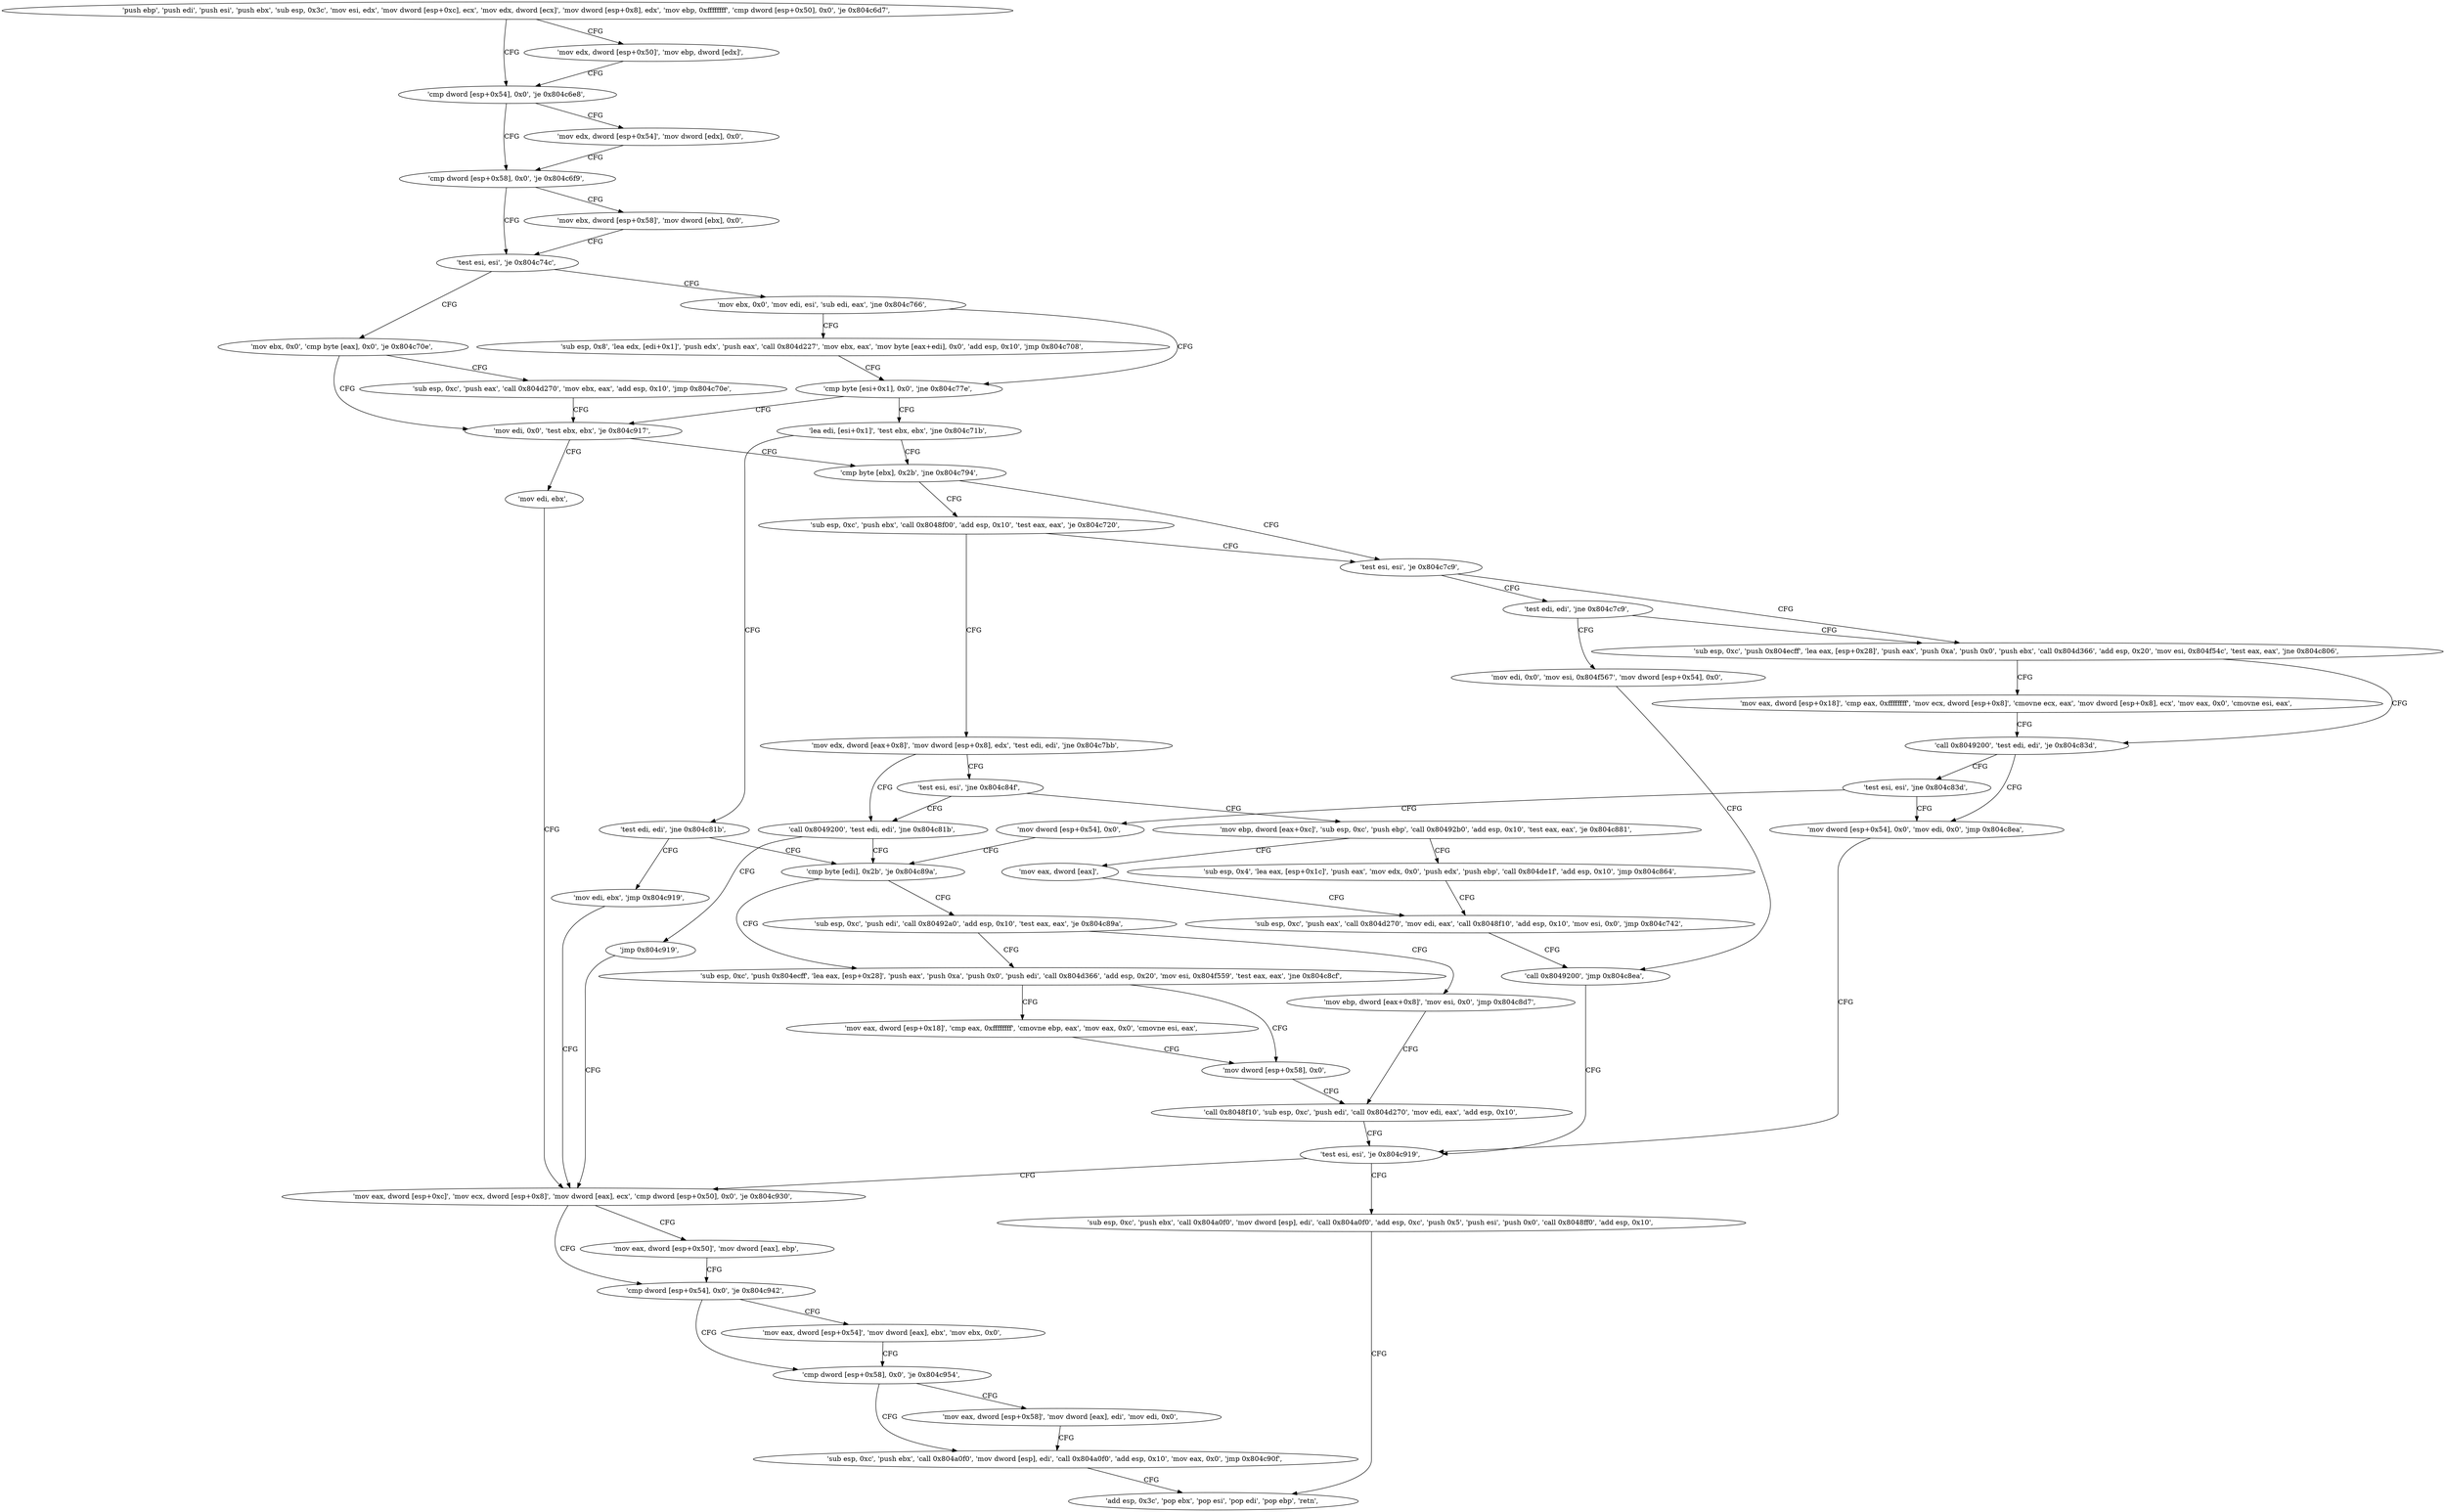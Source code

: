 digraph "func" {
"134530738" [label = "'push ebp', 'push edi', 'push esi', 'push ebx', 'sub esp, 0x3c', 'mov esi, edx', 'mov dword [esp+0xc], ecx', 'mov edx, dword [ecx]', 'mov dword [esp+0x8], edx', 'mov ebp, 0xffffffff', 'cmp dword [esp+0x50], 0x0', 'je 0x804c6d7', " ]
"134530775" [label = "'cmp dword [esp+0x54], 0x0', 'je 0x804c6e8', " ]
"134530769" [label = "'mov edx, dword [esp+0x50]', 'mov ebp, dword [edx]', " ]
"134530792" [label = "'cmp dword [esp+0x58], 0x0', 'je 0x804c6f9', " ]
"134530782" [label = "'mov edx, dword [esp+0x54]', 'mov dword [edx], 0x0', " ]
"134530809" [label = "'test esi, esi', 'je 0x804c74c', " ]
"134530799" [label = "'mov ebx, dword [esp+0x58]', 'mov dword [ebx], 0x0', " ]
"134530892" [label = "'mov ebx, 0x0', 'cmp byte [eax], 0x0', 'je 0x804c70e', " ]
"134530813" [label = "'mov ebx, 0x0', 'mov edi, esi', 'sub edi, eax', 'jne 0x804c766', " ]
"134530830" [label = "'mov edi, 0x0', 'test ebx, ebx', 'je 0x804c917', " ]
"134530902" [label = "'sub esp, 0xc', 'push eax', 'call 0x804d270', 'mov ebx, eax', 'add esp, 0x10', 'jmp 0x804c70e', " ]
"134530918" [label = "'sub esp, 0x8', 'lea edx, [edi+0x1]', 'push edx', 'push eax', 'call 0x804d227', 'mov ebx, eax', 'mov byte [eax+edi], 0x0', 'add esp, 0x10', 'jmp 0x804c708', " ]
"134530824" [label = "'cmp byte [esi+0x1], 0x0', 'jne 0x804c77e', " ]
"134531351" [label = "'mov edi, ebx', " ]
"134530843" [label = "'cmp byte [ebx], 0x2b', 'jne 0x804c794', " ]
"134530942" [label = "'lea edi, [esi+0x1]', 'test ebx, ebx', 'jne 0x804c71b', " ]
"134531353" [label = "'mov eax, dword [esp+0xc]', 'mov ecx, dword [esp+0x8]', 'mov dword [eax], ecx', 'cmp dword [esp+0x50], 0x0', 'je 0x804c930', " ]
"134530964" [label = "'sub esp, 0xc', 'push ebx', 'call 0x8048f00', 'add esp, 0x10', 'test eax, eax', 'je 0x804c720', " ]
"134530848" [label = "'test esi, esi', 'je 0x804c7c9', " ]
"134530949" [label = "'test edi, edi', 'jne 0x804c81b', " ]
"134531376" [label = "'cmp dword [esp+0x54], 0x0', 'je 0x804c942', " ]
"134531394" [label = "'cmp dword [esp+0x58], 0x0', 'je 0x804c954', " ]
"134531383" [label = "'mov eax, dword [esp+0x54]', 'mov dword [eax], ebx', 'mov ebx, 0x0', " ]
"134531370" [label = "'mov eax, dword [esp+0x50]', 'mov dword [eax], ebp', " ]
"134530984" [label = "'mov edx, dword [eax+0x8]', 'mov dword [esp+0x8], edx', 'test edi, edi', 'jne 0x804c7bb', " ]
"134531017" [label = "'sub esp, 0xc', 'push 0x804ecff', 'lea eax, [esp+0x28]', 'push eax', 'push 0xa', 'push 0x0', 'push ebx', 'call 0x804d366', 'add esp, 0x20', 'mov esi, 0x804f54c', 'test eax, eax', 'jne 0x804c806', " ]
"134530856" [label = "'test edi, edi', 'jne 0x804c7c9', " ]
"134531099" [label = "'cmp byte [edi], 0x2b', 'je 0x804c89a', " ]
"134530957" [label = "'mov edi, ebx', 'jmp 0x804c919', " ]
"134531412" [label = "'sub esp, 0xc', 'push ebx', 'call 0x804a0f0', 'mov dword [esp], edi', 'call 0x804a0f0', 'add esp, 0x10', 'mov eax, 0x0', 'jmp 0x804c90f', " ]
"134531401" [label = "'mov eax, dword [esp+0x58]', 'mov dword [eax], edi', 'mov edi, 0x0', " ]
"134531003" [label = "'call 0x8049200', 'test edi, edi', 'jne 0x804c81b', " ]
"134530995" [label = "'test esi, esi', 'jne 0x804c84f', " ]
"134531078" [label = "'call 0x8049200', 'test edi, edi', 'je 0x804c83d', " ]
"134531052" [label = "'mov eax, dword [esp+0x18]', 'cmp eax, 0xffffffff', 'mov ecx, dword [esp+0x8]', 'cmovne ecx, eax', 'mov dword [esp+0x8], ecx', 'mov eax, 0x0', 'cmovne esi, eax', " ]
"134530864" [label = "'mov edi, 0x0', 'mov esi, 0x804f567', 'mov dword [esp+0x54], 0x0', " ]
"134531226" [label = "'sub esp, 0xc', 'push 0x804ecff', 'lea eax, [esp+0x28]', 'push eax', 'push 0xa', 'push 0x0', 'push edi', 'call 0x804d366', 'add esp, 0x20', 'mov esi, 0x804f559', 'test eax, eax', 'jne 0x804c8cf', " ]
"134531104" [label = "'sub esp, 0xc', 'push edi', 'call 0x80492a0', 'add esp, 0x10', 'test eax, eax', 'je 0x804c89a', " ]
"134531343" [label = "'add esp, 0x3c', 'pop ebx', 'pop esi', 'pop edi', 'pop ebp', 'retn', " ]
"134531012" [label = "'jmp 0x804c919', " ]
"134531151" [label = "'mov ebp, dword [eax+0xc]', 'sub esp, 0xc', 'push ebp', 'call 0x80492b0', 'add esp, 0x10', 'test eax, eax', 'je 0x804c881', " ]
"134531133" [label = "'mov dword [esp+0x54], 0x0', 'mov edi, 0x0', 'jmp 0x804c8ea', " ]
"134531087" [label = "'test esi, esi', 'jne 0x804c83d', " ]
"134530882" [label = "'call 0x8049200', 'jmp 0x804c8ea', " ]
"134531279" [label = "'mov dword [esp+0x58], 0x0', " ]
"134531261" [label = "'mov eax, dword [esp+0x18]', 'cmp eax, 0xffffffff', 'cmovne ebp, eax', 'mov eax, 0x0', 'cmovne esi, eax', " ]
"134531120" [label = "'mov ebp, dword [eax+0x8]', 'mov esi, 0x0', 'jmp 0x804c8d7', " ]
"134531201" [label = "'sub esp, 0x4', 'lea eax, [esp+0x1c]', 'push eax', 'mov edx, 0x0', 'push edx', 'push ebp', 'call 0x804de1f', 'add esp, 0x10', 'jmp 0x804c864', " ]
"134531170" [label = "'mov eax, dword [eax]', " ]
"134531306" [label = "'test esi, esi', 'je 0x804c919', " ]
"134531091" [label = "'mov dword [esp+0x54], 0x0', " ]
"134531310" [label = "'sub esp, 0xc', 'push ebx', 'call 0x804a0f0', 'mov dword [esp], edi', 'call 0x804a0f0', 'add esp, 0xc', 'push 0x5', 'push esi', 'push 0x0', 'call 0x8048ff0', 'add esp, 0x10', " ]
"134531287" [label = "'call 0x8048f10', 'sub esp, 0xc', 'push edi', 'call 0x804d270', 'mov edi, eax', 'add esp, 0x10', " ]
"134531172" [label = "'sub esp, 0xc', 'push eax', 'call 0x804d270', 'mov edi, eax', 'call 0x8048f10', 'add esp, 0x10', 'mov esi, 0x0', 'jmp 0x804c742', " ]
"134530738" -> "134530775" [ label = "CFG" ]
"134530738" -> "134530769" [ label = "CFG" ]
"134530775" -> "134530792" [ label = "CFG" ]
"134530775" -> "134530782" [ label = "CFG" ]
"134530769" -> "134530775" [ label = "CFG" ]
"134530792" -> "134530809" [ label = "CFG" ]
"134530792" -> "134530799" [ label = "CFG" ]
"134530782" -> "134530792" [ label = "CFG" ]
"134530809" -> "134530892" [ label = "CFG" ]
"134530809" -> "134530813" [ label = "CFG" ]
"134530799" -> "134530809" [ label = "CFG" ]
"134530892" -> "134530830" [ label = "CFG" ]
"134530892" -> "134530902" [ label = "CFG" ]
"134530813" -> "134530918" [ label = "CFG" ]
"134530813" -> "134530824" [ label = "CFG" ]
"134530830" -> "134531351" [ label = "CFG" ]
"134530830" -> "134530843" [ label = "CFG" ]
"134530902" -> "134530830" [ label = "CFG" ]
"134530918" -> "134530824" [ label = "CFG" ]
"134530824" -> "134530942" [ label = "CFG" ]
"134530824" -> "134530830" [ label = "CFG" ]
"134531351" -> "134531353" [ label = "CFG" ]
"134530843" -> "134530964" [ label = "CFG" ]
"134530843" -> "134530848" [ label = "CFG" ]
"134530942" -> "134530843" [ label = "CFG" ]
"134530942" -> "134530949" [ label = "CFG" ]
"134531353" -> "134531376" [ label = "CFG" ]
"134531353" -> "134531370" [ label = "CFG" ]
"134530964" -> "134530848" [ label = "CFG" ]
"134530964" -> "134530984" [ label = "CFG" ]
"134530848" -> "134531017" [ label = "CFG" ]
"134530848" -> "134530856" [ label = "CFG" ]
"134530949" -> "134531099" [ label = "CFG" ]
"134530949" -> "134530957" [ label = "CFG" ]
"134531376" -> "134531394" [ label = "CFG" ]
"134531376" -> "134531383" [ label = "CFG" ]
"134531394" -> "134531412" [ label = "CFG" ]
"134531394" -> "134531401" [ label = "CFG" ]
"134531383" -> "134531394" [ label = "CFG" ]
"134531370" -> "134531376" [ label = "CFG" ]
"134530984" -> "134531003" [ label = "CFG" ]
"134530984" -> "134530995" [ label = "CFG" ]
"134531017" -> "134531078" [ label = "CFG" ]
"134531017" -> "134531052" [ label = "CFG" ]
"134530856" -> "134531017" [ label = "CFG" ]
"134530856" -> "134530864" [ label = "CFG" ]
"134531099" -> "134531226" [ label = "CFG" ]
"134531099" -> "134531104" [ label = "CFG" ]
"134530957" -> "134531353" [ label = "CFG" ]
"134531412" -> "134531343" [ label = "CFG" ]
"134531401" -> "134531412" [ label = "CFG" ]
"134531003" -> "134531099" [ label = "CFG" ]
"134531003" -> "134531012" [ label = "CFG" ]
"134530995" -> "134531151" [ label = "CFG" ]
"134530995" -> "134531003" [ label = "CFG" ]
"134531078" -> "134531133" [ label = "CFG" ]
"134531078" -> "134531087" [ label = "CFG" ]
"134531052" -> "134531078" [ label = "CFG" ]
"134530864" -> "134530882" [ label = "CFG" ]
"134531226" -> "134531279" [ label = "CFG" ]
"134531226" -> "134531261" [ label = "CFG" ]
"134531104" -> "134531226" [ label = "CFG" ]
"134531104" -> "134531120" [ label = "CFG" ]
"134531012" -> "134531353" [ label = "CFG" ]
"134531151" -> "134531201" [ label = "CFG" ]
"134531151" -> "134531170" [ label = "CFG" ]
"134531133" -> "134531306" [ label = "CFG" ]
"134531087" -> "134531133" [ label = "CFG" ]
"134531087" -> "134531091" [ label = "CFG" ]
"134530882" -> "134531306" [ label = "CFG" ]
"134531279" -> "134531287" [ label = "CFG" ]
"134531261" -> "134531279" [ label = "CFG" ]
"134531120" -> "134531287" [ label = "CFG" ]
"134531201" -> "134531172" [ label = "CFG" ]
"134531170" -> "134531172" [ label = "CFG" ]
"134531306" -> "134531353" [ label = "CFG" ]
"134531306" -> "134531310" [ label = "CFG" ]
"134531091" -> "134531099" [ label = "CFG" ]
"134531310" -> "134531343" [ label = "CFG" ]
"134531287" -> "134531306" [ label = "CFG" ]
"134531172" -> "134530882" [ label = "CFG" ]
}
